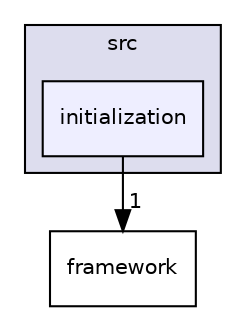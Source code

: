 digraph "/glade/work/altuntas/doxygen/MOM6/src/initialization" {
  compound=true
  node [ fontsize="10", fontname="Helvetica"];
  edge [ labelfontsize="10", labelfontname="Helvetica"];
  subgraph clusterdir_68267d1309a1af8e8297ef4c3efbcdba {
    graph [ bgcolor="#ddddee", pencolor="black", label="src" fontname="Helvetica", fontsize="10", URL="dir_68267d1309a1af8e8297ef4c3efbcdba.html"]
  dir_80d9a72a764e34362c8238d6d43b55a0 [shape=box, label="initialization", style="filled", fillcolor="#eeeeff", pencolor="black", URL="dir_80d9a72a764e34362c8238d6d43b55a0.html"];
  }
  dir_5752cadd8276ecfd63d9b924f2a4d4b5 [shape=box label="framework" URL="dir_5752cadd8276ecfd63d9b924f2a4d4b5.html"];
  dir_80d9a72a764e34362c8238d6d43b55a0->dir_5752cadd8276ecfd63d9b924f2a4d4b5 [headlabel="1", labeldistance=1.5 headhref="dir_000012_000010.html"];
}
